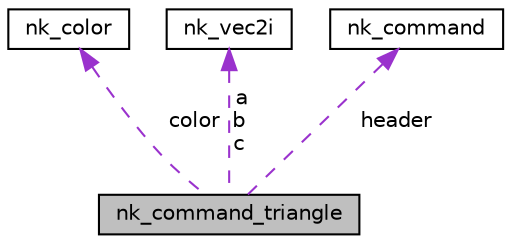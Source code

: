 digraph "nk_command_triangle"
{
 // LATEX_PDF_SIZE
  edge [fontname="Helvetica",fontsize="10",labelfontname="Helvetica",labelfontsize="10"];
  node [fontname="Helvetica",fontsize="10",shape=record];
  Node1 [label="nk_command_triangle",height=0.2,width=0.4,color="black", fillcolor="grey75", style="filled", fontcolor="black",tooltip=" "];
  Node2 -> Node1 [dir="back",color="darkorchid3",fontsize="10",style="dashed",label=" color" ,fontname="Helvetica"];
  Node2 [label="nk_color",height=0.2,width=0.4,color="black", fillcolor="white", style="filled",URL="$structnk__color.html",tooltip=" "];
  Node3 -> Node1 [dir="back",color="darkorchid3",fontsize="10",style="dashed",label=" a\nb\nc" ,fontname="Helvetica"];
  Node3 [label="nk_vec2i",height=0.2,width=0.4,color="black", fillcolor="white", style="filled",URL="$structnk__vec2i.html",tooltip=" "];
  Node4 -> Node1 [dir="back",color="darkorchid3",fontsize="10",style="dashed",label=" header" ,fontname="Helvetica"];
  Node4 [label="nk_command",height=0.2,width=0.4,color="black", fillcolor="white", style="filled",URL="$structnk__command.html",tooltip=" "];
}

